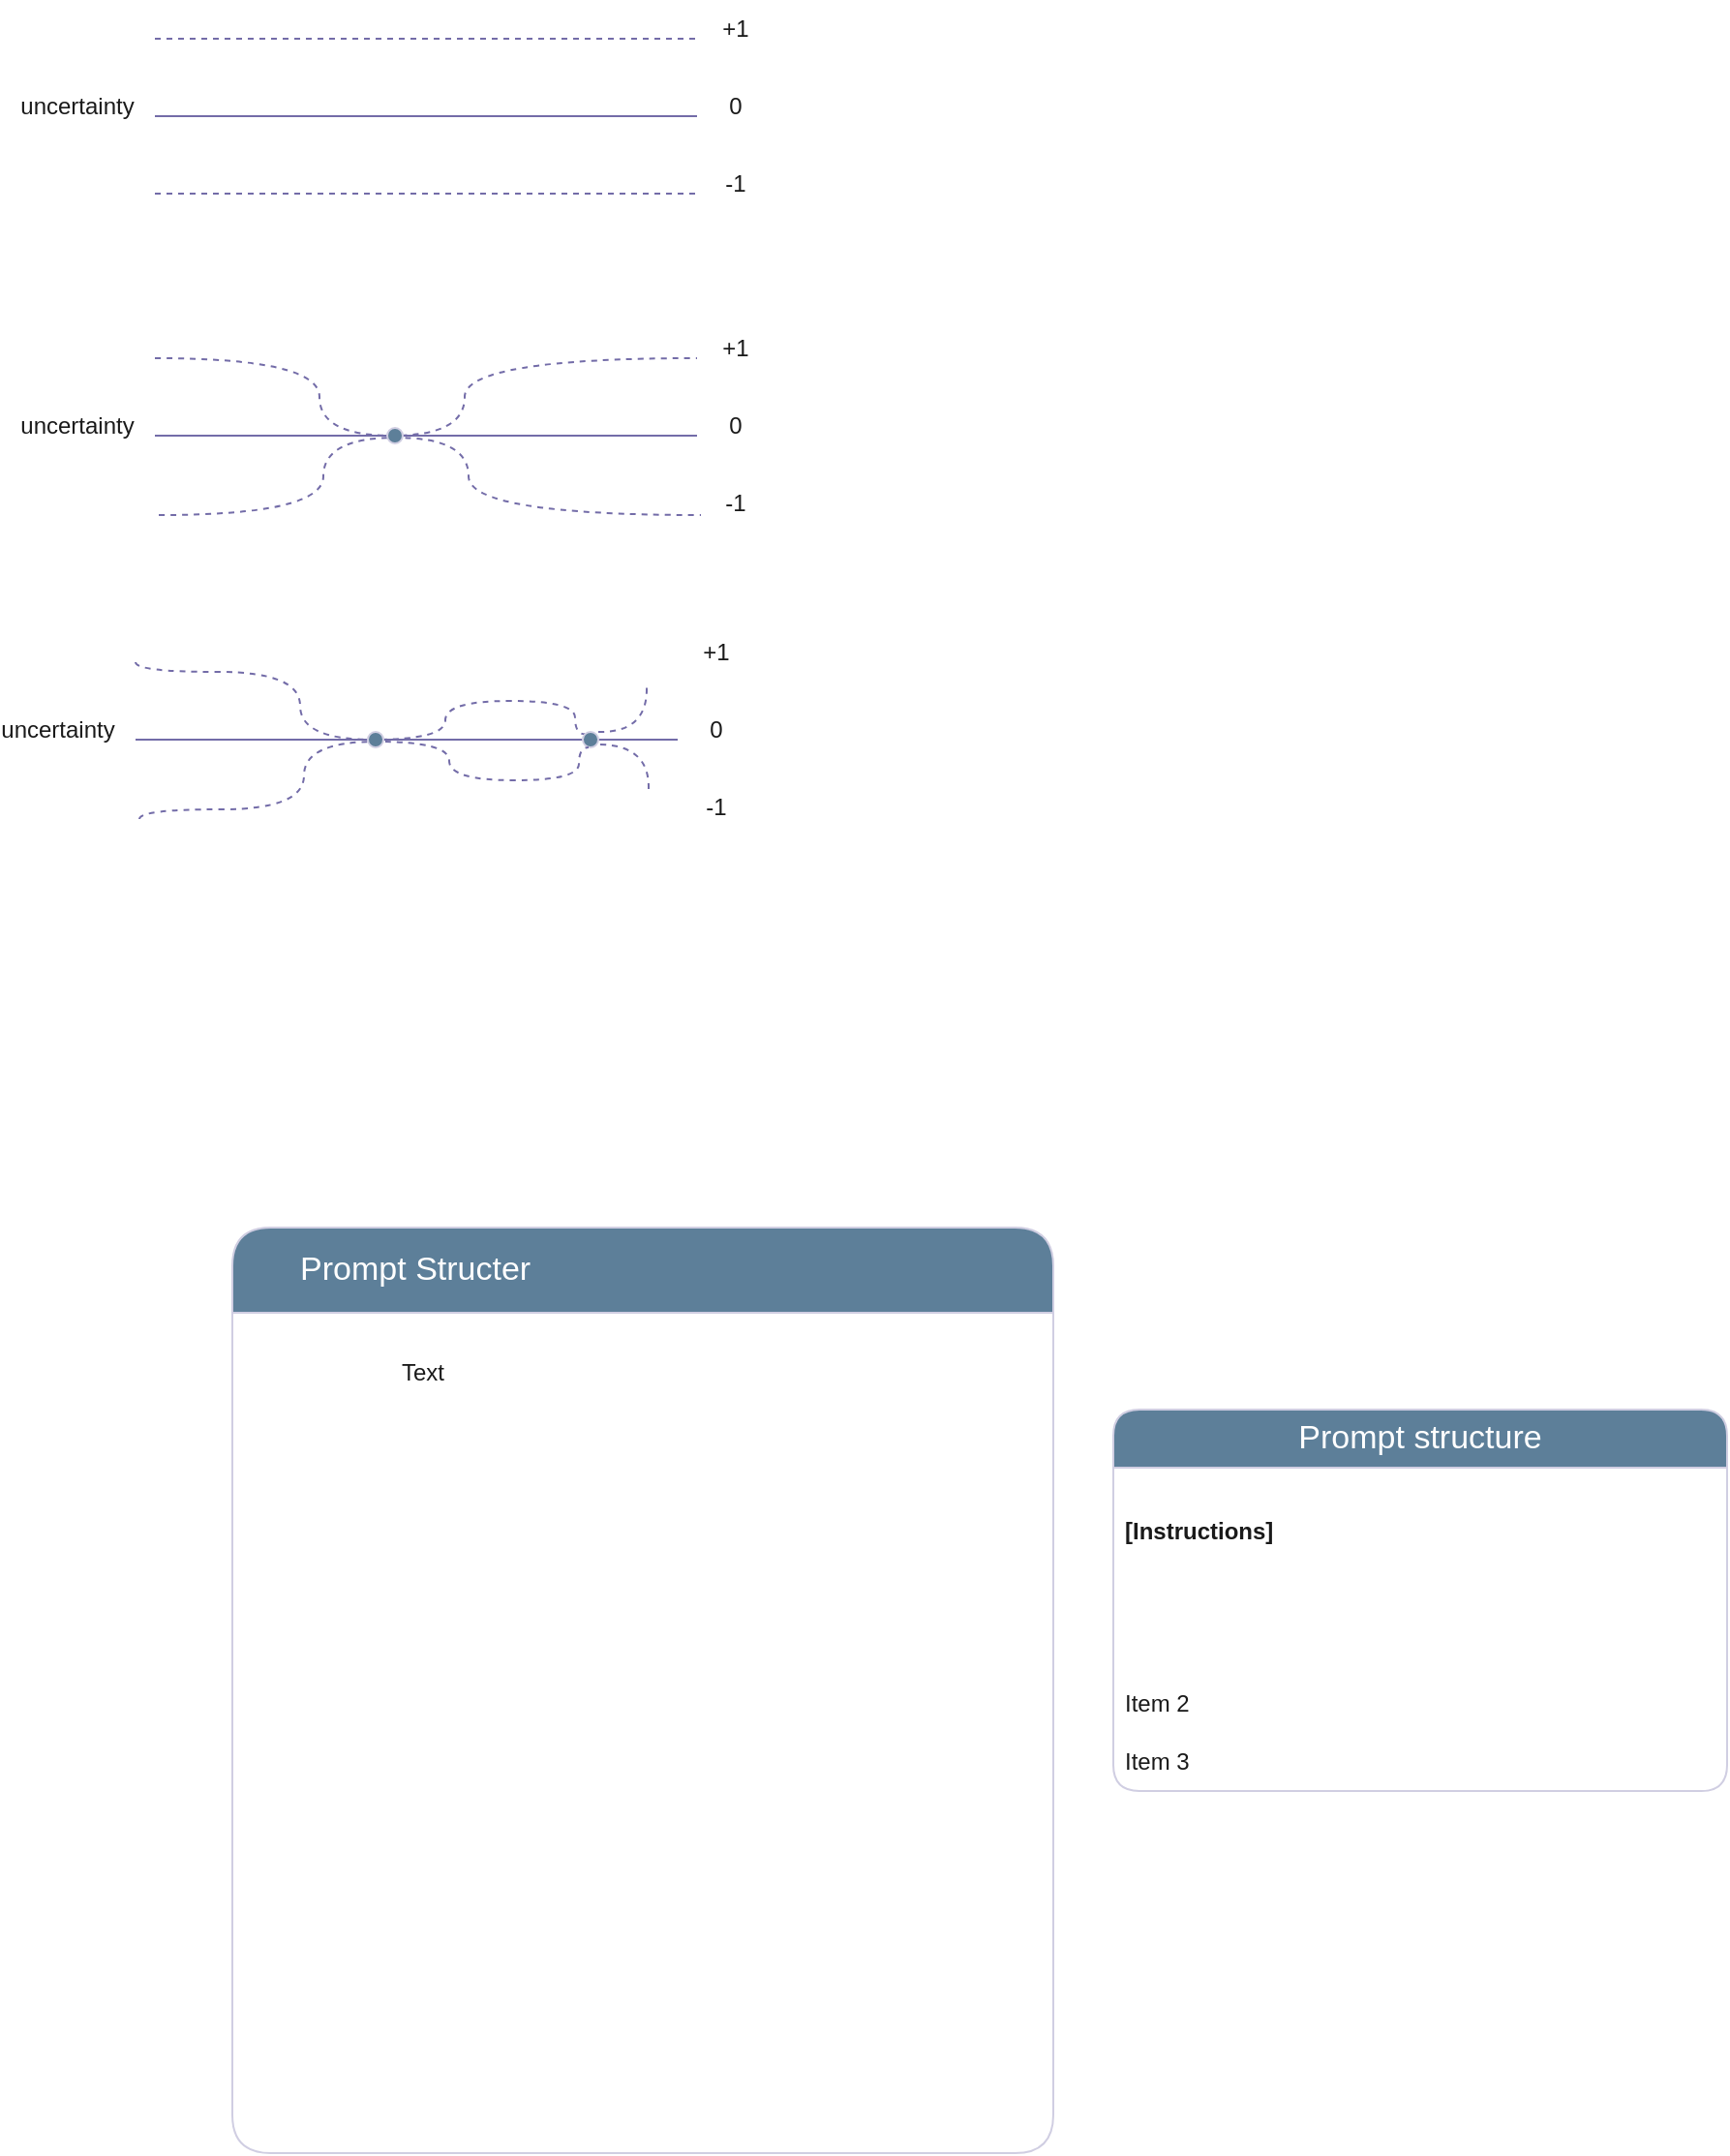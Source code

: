 <mxfile version="25.0.3">
  <diagram name="第 1 页" id="lmeAzv1xJxpM9KXliiJ_">
    <mxGraphModel dx="1050" dy="522" grid="0" gridSize="10" guides="1" tooltips="1" connect="1" arrows="1" fold="1" page="1" pageScale="1" pageWidth="2339" pageHeight="3300" math="0" shadow="0">
      <root>
        <mxCell id="0" />
        <mxCell id="1" parent="0" />
        <mxCell id="M8Utd9DkcwMgNc3Gs6nq-1" value="" style="endArrow=none;html=1;rounded=0;labelBackgroundColor=none;strokeColor=#736CA8;fontColor=default;" parent="1" edge="1">
          <mxGeometry width="50" height="50" relative="1" as="geometry">
            <mxPoint x="320" y="240" as="sourcePoint" />
            <mxPoint x="600" y="240" as="targetPoint" />
          </mxGeometry>
        </mxCell>
        <mxCell id="M8Utd9DkcwMgNc3Gs6nq-2" value="" style="endArrow=none;dashed=1;html=1;rounded=0;labelBackgroundColor=none;strokeColor=#736CA8;fontColor=default;" parent="1" edge="1">
          <mxGeometry width="50" height="50" relative="1" as="geometry">
            <mxPoint x="320" y="200" as="sourcePoint" />
            <mxPoint x="600" y="200" as="targetPoint" />
          </mxGeometry>
        </mxCell>
        <mxCell id="M8Utd9DkcwMgNc3Gs6nq-3" value="" style="endArrow=none;dashed=1;html=1;rounded=0;labelBackgroundColor=none;strokeColor=#736CA8;fontColor=default;" parent="1" edge="1">
          <mxGeometry width="50" height="50" relative="1" as="geometry">
            <mxPoint x="320" y="280" as="sourcePoint" />
            <mxPoint x="600" y="280" as="targetPoint" />
          </mxGeometry>
        </mxCell>
        <mxCell id="M8Utd9DkcwMgNc3Gs6nq-4" value="uncertainty" style="text;html=1;align=center;verticalAlign=middle;whiteSpace=wrap;rounded=0;labelBackgroundColor=none;fontColor=#1A1A1A;" parent="1" vertex="1">
          <mxGeometry x="250" y="220" width="60" height="30" as="geometry" />
        </mxCell>
        <mxCell id="M8Utd9DkcwMgNc3Gs6nq-6" value="0" style="text;html=1;align=center;verticalAlign=middle;whiteSpace=wrap;rounded=0;labelBackgroundColor=none;fontColor=#1A1A1A;" parent="1" vertex="1">
          <mxGeometry x="590" y="220" width="60" height="30" as="geometry" />
        </mxCell>
        <mxCell id="M8Utd9DkcwMgNc3Gs6nq-7" value="+1" style="text;html=1;align=center;verticalAlign=middle;whiteSpace=wrap;rounded=0;labelBackgroundColor=none;fontColor=#1A1A1A;" parent="1" vertex="1">
          <mxGeometry x="590" y="180" width="60" height="30" as="geometry" />
        </mxCell>
        <mxCell id="M8Utd9DkcwMgNc3Gs6nq-8" value="-1" style="text;html=1;align=center;verticalAlign=middle;whiteSpace=wrap;rounded=0;labelBackgroundColor=none;fontColor=#1A1A1A;" parent="1" vertex="1">
          <mxGeometry x="590" y="260" width="60" height="30" as="geometry" />
        </mxCell>
        <mxCell id="M8Utd9DkcwMgNc3Gs6nq-9" value="" style="endArrow=none;html=1;rounded=0;labelBackgroundColor=none;strokeColor=#736CA8;fontColor=default;" parent="1" edge="1">
          <mxGeometry width="50" height="50" relative="1" as="geometry">
            <mxPoint x="320" y="405" as="sourcePoint" />
            <mxPoint x="600" y="405" as="targetPoint" />
          </mxGeometry>
        </mxCell>
        <mxCell id="M8Utd9DkcwMgNc3Gs6nq-10" value="" style="endArrow=none;dashed=1;html=1;rounded=0;edgeStyle=orthogonalEdgeStyle;curved=1;labelBackgroundColor=none;strokeColor=#736CA8;fontColor=default;" parent="1" edge="1">
          <mxGeometry width="50" height="50" relative="1" as="geometry">
            <mxPoint x="320" y="365" as="sourcePoint" />
            <mxPoint x="600" y="365" as="targetPoint" />
            <Array as="points">
              <mxPoint x="405" y="365" />
              <mxPoint x="405" y="405" />
              <mxPoint x="480" y="405" />
              <mxPoint x="480" y="365" />
            </Array>
          </mxGeometry>
        </mxCell>
        <mxCell id="M8Utd9DkcwMgNc3Gs6nq-12" value="uncertainty" style="text;html=1;align=center;verticalAlign=middle;whiteSpace=wrap;rounded=0;labelBackgroundColor=none;fontColor=#1A1A1A;" parent="1" vertex="1">
          <mxGeometry x="250" y="385" width="60" height="30" as="geometry" />
        </mxCell>
        <mxCell id="M8Utd9DkcwMgNc3Gs6nq-13" value="0" style="text;html=1;align=center;verticalAlign=middle;whiteSpace=wrap;rounded=0;labelBackgroundColor=none;fontColor=#1A1A1A;" parent="1" vertex="1">
          <mxGeometry x="590" y="385" width="60" height="30" as="geometry" />
        </mxCell>
        <mxCell id="M8Utd9DkcwMgNc3Gs6nq-14" value="+1" style="text;html=1;align=center;verticalAlign=middle;whiteSpace=wrap;rounded=0;labelBackgroundColor=none;fontColor=#1A1A1A;" parent="1" vertex="1">
          <mxGeometry x="590" y="345" width="60" height="30" as="geometry" />
        </mxCell>
        <mxCell id="M8Utd9DkcwMgNc3Gs6nq-15" value="-1" style="text;html=1;align=center;verticalAlign=middle;whiteSpace=wrap;rounded=0;labelBackgroundColor=none;fontColor=#1A1A1A;" parent="1" vertex="1">
          <mxGeometry x="590" y="425" width="60" height="30" as="geometry" />
        </mxCell>
        <mxCell id="M8Utd9DkcwMgNc3Gs6nq-16" value="" style="endArrow=none;dashed=1;html=1;rounded=0;edgeStyle=orthogonalEdgeStyle;curved=1;labelBackgroundColor=none;strokeColor=#736CA8;fontColor=default;" parent="1" edge="1">
          <mxGeometry width="50" height="50" relative="1" as="geometry">
            <mxPoint x="322" y="446.004" as="sourcePoint" />
            <mxPoint x="602" y="446.004" as="targetPoint" />
            <Array as="points">
              <mxPoint x="407" y="446.004" />
              <mxPoint x="407" y="406.004" />
              <mxPoint x="482" y="406.004" />
              <mxPoint x="482" y="446.004" />
            </Array>
          </mxGeometry>
        </mxCell>
        <mxCell id="M8Utd9DkcwMgNc3Gs6nq-17" value="" style="ellipse;whiteSpace=wrap;html=1;aspect=fixed;fillColor=#5D7F99;strokeColor=#D0CEE2;labelBackgroundColor=none;fontColor=#1A1A1A;" parent="1" vertex="1">
          <mxGeometry x="440" y="401" width="8" height="8" as="geometry" />
        </mxCell>
        <mxCell id="M8Utd9DkcwMgNc3Gs6nq-19" value="" style="endArrow=none;html=1;rounded=0;labelBackgroundColor=none;strokeColor=#736CA8;fontColor=default;" parent="1" source="M8Utd9DkcwMgNc3Gs6nq-27" edge="1">
          <mxGeometry width="50" height="50" relative="1" as="geometry">
            <mxPoint x="310" y="562" as="sourcePoint" />
            <mxPoint x="590" y="562" as="targetPoint" />
          </mxGeometry>
        </mxCell>
        <mxCell id="M8Utd9DkcwMgNc3Gs6nq-20" value="" style="endArrow=none;dashed=1;html=1;rounded=0;edgeStyle=orthogonalEdgeStyle;curved=1;entryX=0;entryY=0;entryDx=0;entryDy=0;labelBackgroundColor=none;strokeColor=#736CA8;fontColor=default;" parent="1" target="M8Utd9DkcwMgNc3Gs6nq-27" edge="1">
          <mxGeometry width="50" height="50" relative="1" as="geometry">
            <mxPoint x="310" y="522" as="sourcePoint" />
            <mxPoint x="590" y="522" as="targetPoint" />
            <Array as="points">
              <mxPoint x="310" y="527" />
              <mxPoint x="395" y="527" />
              <mxPoint x="395" y="562" />
              <mxPoint x="470" y="562" />
              <mxPoint x="470" y="542" />
              <mxPoint x="537" y="542" />
              <mxPoint x="537" y="559" />
            </Array>
          </mxGeometry>
        </mxCell>
        <mxCell id="M8Utd9DkcwMgNc3Gs6nq-21" value="uncertainty" style="text;html=1;align=center;verticalAlign=middle;whiteSpace=wrap;rounded=0;labelBackgroundColor=none;fontColor=#1A1A1A;" parent="1" vertex="1">
          <mxGeometry x="240" y="542" width="60" height="30" as="geometry" />
        </mxCell>
        <mxCell id="M8Utd9DkcwMgNc3Gs6nq-22" value="0" style="text;html=1;align=center;verticalAlign=middle;whiteSpace=wrap;rounded=0;labelBackgroundColor=none;fontColor=#1A1A1A;" parent="1" vertex="1">
          <mxGeometry x="580" y="542" width="60" height="30" as="geometry" />
        </mxCell>
        <mxCell id="M8Utd9DkcwMgNc3Gs6nq-23" value="+1" style="text;html=1;align=center;verticalAlign=middle;whiteSpace=wrap;rounded=0;labelBackgroundColor=none;fontColor=#1A1A1A;" parent="1" vertex="1">
          <mxGeometry x="580" y="502" width="60" height="30" as="geometry" />
        </mxCell>
        <mxCell id="M8Utd9DkcwMgNc3Gs6nq-24" value="-1" style="text;html=1;align=center;verticalAlign=middle;whiteSpace=wrap;rounded=0;labelBackgroundColor=none;fontColor=#1A1A1A;" parent="1" vertex="1">
          <mxGeometry x="580" y="582" width="60" height="30" as="geometry" />
        </mxCell>
        <mxCell id="M8Utd9DkcwMgNc3Gs6nq-28" value="" style="endArrow=none;html=1;rounded=0;labelBackgroundColor=none;strokeColor=#736CA8;fontColor=default;" parent="1" target="M8Utd9DkcwMgNc3Gs6nq-27" edge="1">
          <mxGeometry width="50" height="50" relative="1" as="geometry">
            <mxPoint x="310" y="562" as="sourcePoint" />
            <mxPoint x="590" y="562" as="targetPoint" />
          </mxGeometry>
        </mxCell>
        <mxCell id="M8Utd9DkcwMgNc3Gs6nq-27" value="" style="ellipse;whiteSpace=wrap;html=1;aspect=fixed;fillColor=#5D7F99;strokeColor=#D0CEE2;labelBackgroundColor=none;fontColor=#1A1A1A;" parent="1" vertex="1">
          <mxGeometry x="541" y="558" width="8" height="8" as="geometry" />
        </mxCell>
        <mxCell id="M8Utd9DkcwMgNc3Gs6nq-29" value="" style="endArrow=none;dashed=1;html=1;rounded=0;edgeStyle=orthogonalEdgeStyle;curved=1;entryX=0;entryY=0;entryDx=0;entryDy=0;labelBackgroundColor=none;strokeColor=#736CA8;fontColor=default;" parent="1" edge="1">
          <mxGeometry width="50" height="50" relative="1" as="geometry">
            <mxPoint x="312" y="603.0" as="sourcePoint" />
            <mxPoint x="544" y="566.0" as="targetPoint" />
            <Array as="points">
              <mxPoint x="312" y="598.0" />
              <mxPoint x="397" y="598.0" />
              <mxPoint x="397" y="563.0" />
              <mxPoint x="472" y="563.0" />
              <mxPoint x="472" y="583.0" />
              <mxPoint x="539" y="583.0" />
              <mxPoint x="539" y="566.0" />
            </Array>
          </mxGeometry>
        </mxCell>
        <mxCell id="M8Utd9DkcwMgNc3Gs6nq-31" value="" style="endArrow=none;dashed=1;html=1;rounded=0;edgeStyle=orthogonalEdgeStyle;curved=1;labelBackgroundColor=none;strokeColor=#736CA8;fontColor=default;" parent="1" edge="1">
          <mxGeometry width="50" height="50" relative="1" as="geometry">
            <mxPoint x="549" y="558" as="sourcePoint" />
            <mxPoint x="574" y="535" as="targetPoint" />
          </mxGeometry>
        </mxCell>
        <mxCell id="M8Utd9DkcwMgNc3Gs6nq-32" value="" style="endArrow=none;dashed=1;html=1;rounded=0;edgeStyle=orthogonalEdgeStyle;curved=1;labelBackgroundColor=none;strokeColor=#736CA8;fontColor=default;" parent="1" edge="1">
          <mxGeometry width="50" height="50" relative="1" as="geometry">
            <mxPoint x="550" y="564.483" as="sourcePoint" />
            <mxPoint x="575" y="587.483" as="targetPoint" />
          </mxGeometry>
        </mxCell>
        <mxCell id="M8Utd9DkcwMgNc3Gs6nq-26" value="" style="ellipse;whiteSpace=wrap;html=1;aspect=fixed;fillColor=#5D7F99;strokeColor=#D0CEE2;labelBackgroundColor=none;fontColor=#1A1A1A;" parent="1" vertex="1">
          <mxGeometry x="430" y="558" width="8" height="8" as="geometry" />
        </mxCell>
        <mxCell id="CtkNMsEZXAwomdUiVEzQ-1" value="&lt;font face=&quot;Helvetica&quot; color=&quot;#ffffff&quot; style=&quot;font-weight: normal; font-size: 17px;&quot;&gt;&amp;nbsp; &amp;nbsp; &amp;nbsp; &amp;nbsp;Prompt Structer&lt;/font&gt;" style="swimlane;whiteSpace=wrap;html=1;rounded=1;startSize=44;align=left;fillColor=#5D7F99;strokeColor=#D0CEE2;labelBackgroundColor=none;fontColor=#1A1A1A;" vertex="1" parent="1">
          <mxGeometry x="360" y="814" width="424" height="478" as="geometry" />
        </mxCell>
        <mxCell id="CtkNMsEZXAwomdUiVEzQ-2" value="Text" style="text;html=1;align=center;verticalAlign=middle;resizable=0;points=[];autosize=1;strokeColor=none;fillColor=none;labelBackgroundColor=none;fontColor=#1A1A1A;" vertex="1" parent="1">
          <mxGeometry x="438" y="876" width="40" height="26" as="geometry" />
        </mxCell>
        <mxCell id="CtkNMsEZXAwomdUiVEzQ-4" value="&lt;span style=&quot;color: rgb(255, 255, 255); font-size: 17px; text-align: left;&quot;&gt;Prompt structure&lt;/span&gt;" style="swimlane;fontStyle=0;childLayout=stackLayout;horizontal=1;startSize=30;horizontalStack=0;resizeParent=1;resizeParentMax=0;resizeLast=0;collapsible=1;marginBottom=0;whiteSpace=wrap;html=1;rounded=1;fillColor=#5D7F99;strokeColor=#D0CEE2;labelBackgroundColor=none;fontColor=#1A1A1A;" vertex="1" parent="1">
          <mxGeometry x="815" y="908" width="317" height="197" as="geometry" />
        </mxCell>
        <mxCell id="CtkNMsEZXAwomdUiVEzQ-5" value="&lt;b&gt;[Instructions]&lt;/b&gt;&lt;div&gt;&lt;b&gt;&lt;br&gt;&lt;/b&gt;&lt;/div&gt;&lt;div&gt;&lt;b&gt;&lt;br&gt;&lt;/b&gt;&lt;/div&gt;&lt;div&gt;&lt;b&gt;&lt;br&gt;&lt;/b&gt;&lt;/div&gt;" style="text;strokeColor=none;fillColor=none;align=left;verticalAlign=middle;spacingLeft=4;spacingRight=4;overflow=hidden;points=[[0,0.5],[1,0.5]];portConstraint=eastwest;rotatable=0;whiteSpace=wrap;html=1;labelBackgroundColor=none;fontColor=#1A1A1A;" vertex="1" parent="CtkNMsEZXAwomdUiVEzQ-4">
          <mxGeometry y="30" width="317" height="107" as="geometry" />
        </mxCell>
        <mxCell id="CtkNMsEZXAwomdUiVEzQ-6" value="Item 2" style="text;strokeColor=none;fillColor=none;align=left;verticalAlign=middle;spacingLeft=4;spacingRight=4;overflow=hidden;points=[[0,0.5],[1,0.5]];portConstraint=eastwest;rotatable=0;whiteSpace=wrap;html=1;labelBackgroundColor=none;fontColor=#1A1A1A;" vertex="1" parent="CtkNMsEZXAwomdUiVEzQ-4">
          <mxGeometry y="137" width="317" height="30" as="geometry" />
        </mxCell>
        <mxCell id="CtkNMsEZXAwomdUiVEzQ-7" value="Item 3" style="text;strokeColor=none;fillColor=none;align=left;verticalAlign=middle;spacingLeft=4;spacingRight=4;overflow=hidden;points=[[0,0.5],[1,0.5]];portConstraint=eastwest;rotatable=0;whiteSpace=wrap;html=1;labelBackgroundColor=none;fontColor=#1A1A1A;" vertex="1" parent="CtkNMsEZXAwomdUiVEzQ-4">
          <mxGeometry y="167" width="317" height="30" as="geometry" />
        </mxCell>
      </root>
    </mxGraphModel>
  </diagram>
</mxfile>
